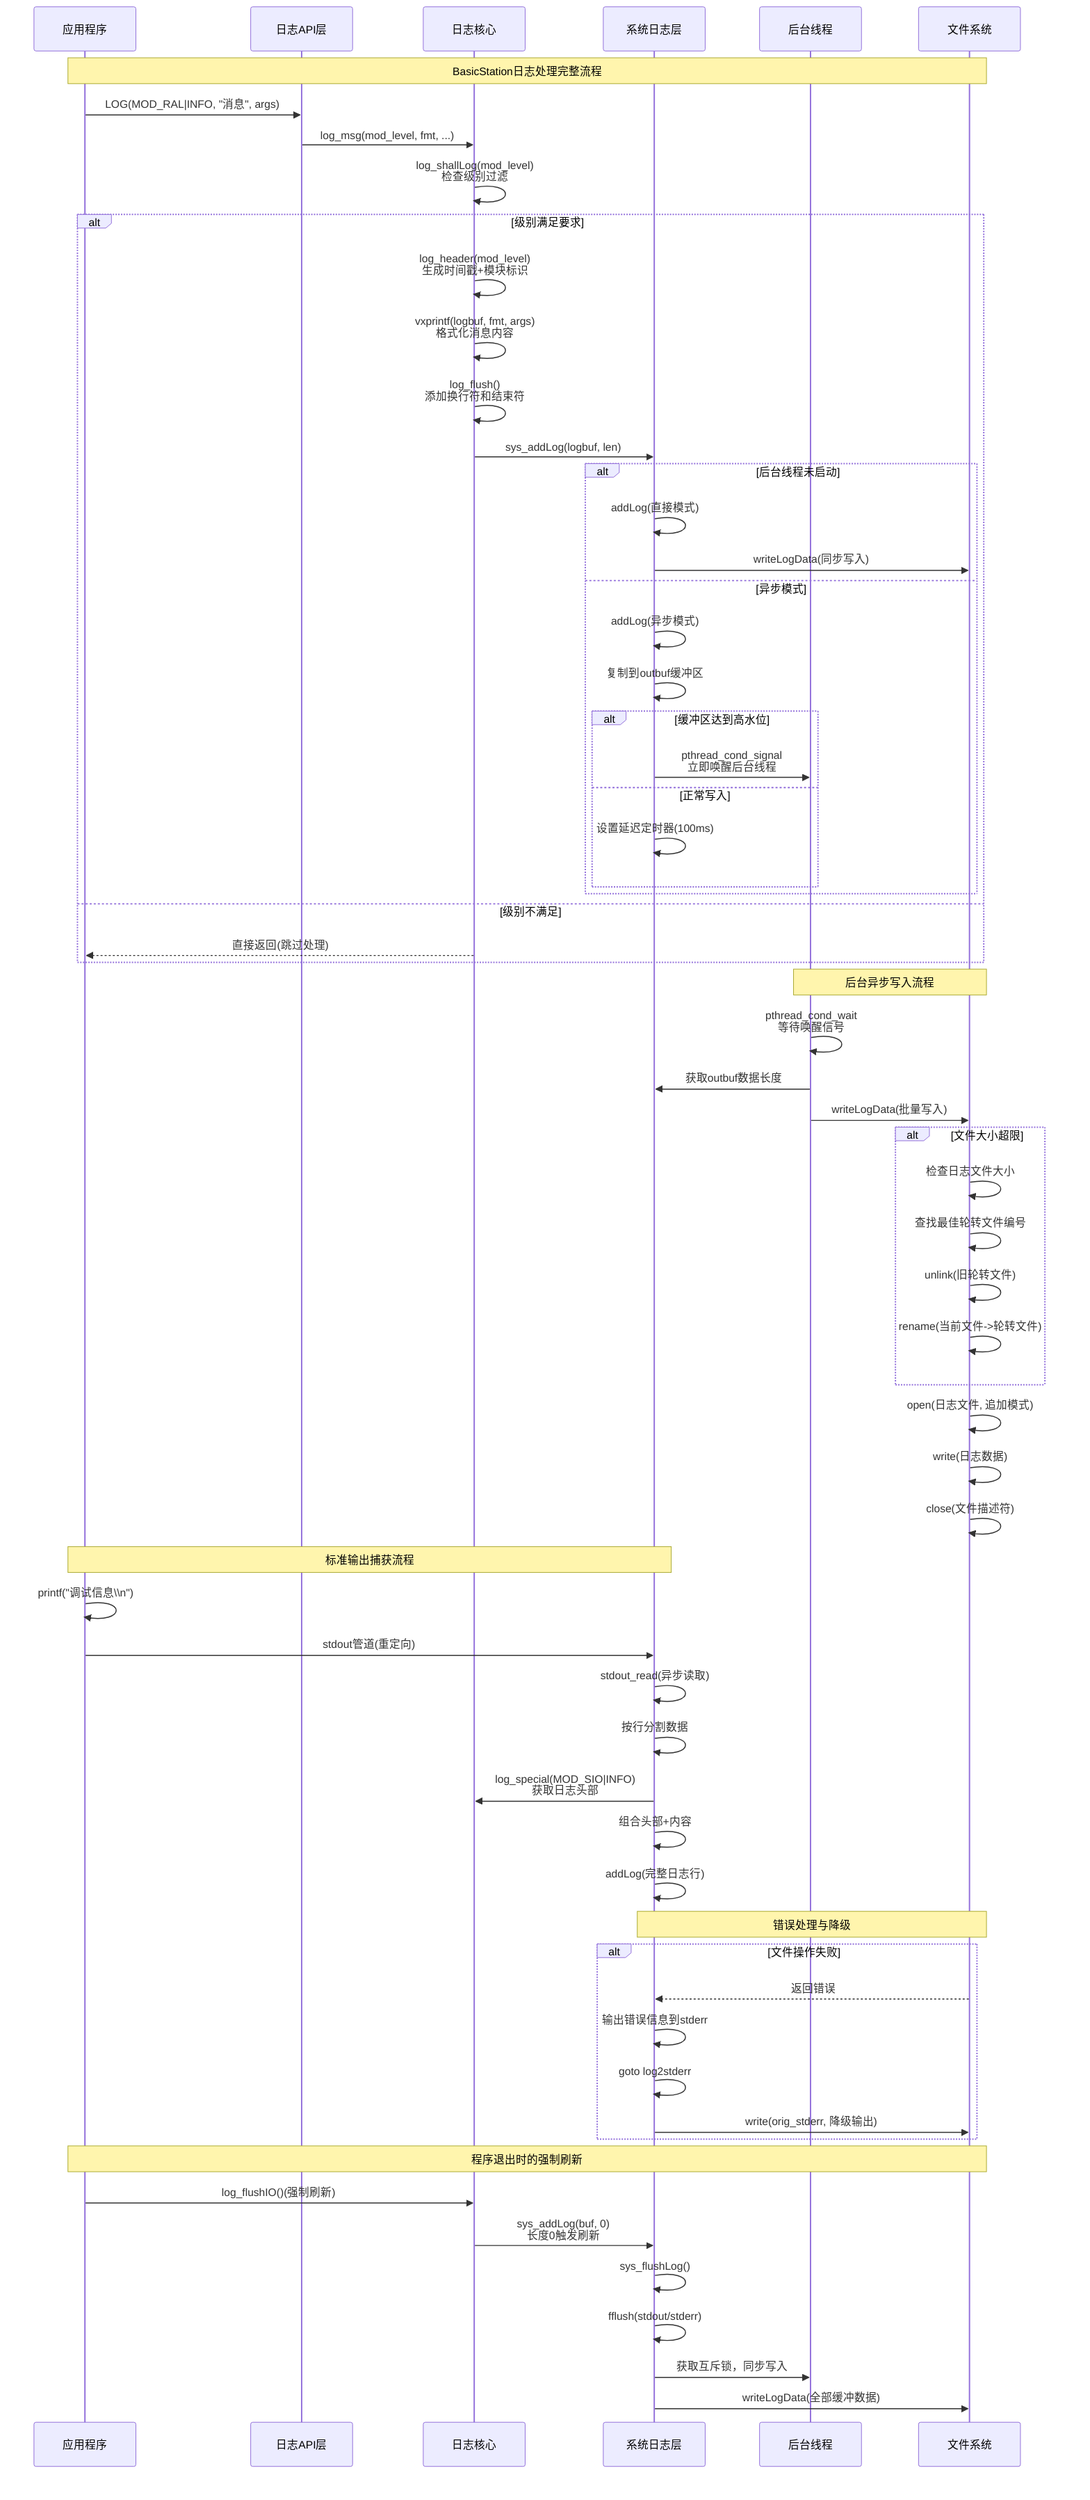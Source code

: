 sequenceDiagram
    participant App as 应用程序
    participant LogAPI as 日志API层
    participant LogCore as 日志核心
    participant SysLog as 系统日志层
    participant Thread as 后台线程
    participant File as 文件系统
    
    Note over App, File: BasicStation日志处理完整流程
    
    %% 正常日志调用流程
    App->>LogAPI: LOG(MOD_RAL|INFO, "消息", args)
    LogAPI->>LogCore: log_msg(mod_level, fmt, ...)
    LogCore->>LogCore: log_shallLog(mod_level)<br/>检查级别过滤
    
    alt 级别满足要求
        LogCore->>LogCore: log_header(mod_level)<br/>生成时间戳+模块标识
        LogCore->>LogCore: vxprintf(logbuf, fmt, args)<br/>格式化消息内容
        LogCore->>LogCore: log_flush()<br/>添加换行符和结束符
        LogCore->>SysLog: sys_addLog(logbuf, len)
        
        alt 后台线程未启动
            SysLog->>SysLog: addLog(直接模式)
            SysLog->>File: writeLogData(同步写入)
        else 异步模式
            SysLog->>SysLog: addLog(异步模式)
            SysLog->>SysLog: 复制到outbuf缓冲区
            
            alt 缓冲区达到高水位
                SysLog->>Thread: pthread_cond_signal<br/>立即唤醒后台线程
            else 正常写入
                SysLog->>SysLog: 设置延迟定时器(100ms)
            end
        end
    else 级别不满足
        LogCore-->>App: 直接返回(跳过处理)
    end
    
    %% 后台线程处理
    Note over Thread, File: 后台异步写入流程
    Thread->>Thread: pthread_cond_wait<br/>等待唤醒信号
    Thread->>SysLog: 获取outbuf数据长度
    Thread->>File: writeLogData(批量写入)
    
    alt 文件大小超限
        File->>File: 检查日志文件大小
        File->>File: 查找最佳轮转文件编号
        File->>File: unlink(旧轮转文件)
        File->>File: rename(当前文件->轮转文件)
    end
    
    File->>File: open(日志文件, 追加模式)
    File->>File: write(日志数据)
    File->>File: close(文件描述符)
    
    %% 标准输出重定向流程
    Note over App, SysLog: 标准输出捕获流程
    App->>App: printf("调试信息\\n")
    App->>SysLog: stdout管道(重定向)
    SysLog->>SysLog: stdout_read(异步读取)
    SysLog->>SysLog: 按行分割数据
    SysLog->>LogCore: log_special(MOD_SIO|INFO)<br/>获取日志头部
    SysLog->>SysLog: 组合头部+内容
    SysLog->>SysLog: addLog(完整日志行)
    
    %% 错误降级处理
    Note over SysLog, File: 错误处理与降级
    alt 文件操作失败
        File-->>SysLog: 返回错误
        SysLog->>SysLog: 输出错误信息到stderr
        SysLog->>SysLog: goto log2stderr
        SysLog->>File: write(orig_stderr, 降级输出)
    end
    
    %% 强制刷新流程
    Note over App, File: 程序退出时的强制刷新
    App->>LogCore: log_flushIO()(强制刷新)
    LogCore->>SysLog: sys_addLog(buf, 0)<br/>长度0触发刷新
    SysLog->>SysLog: sys_flushLog()
    SysLog->>SysLog: fflush(stdout/stderr)
    SysLog->>Thread: 获取互斥锁，同步写入
    SysLog->>File: writeLogData(全部缓冲数据)